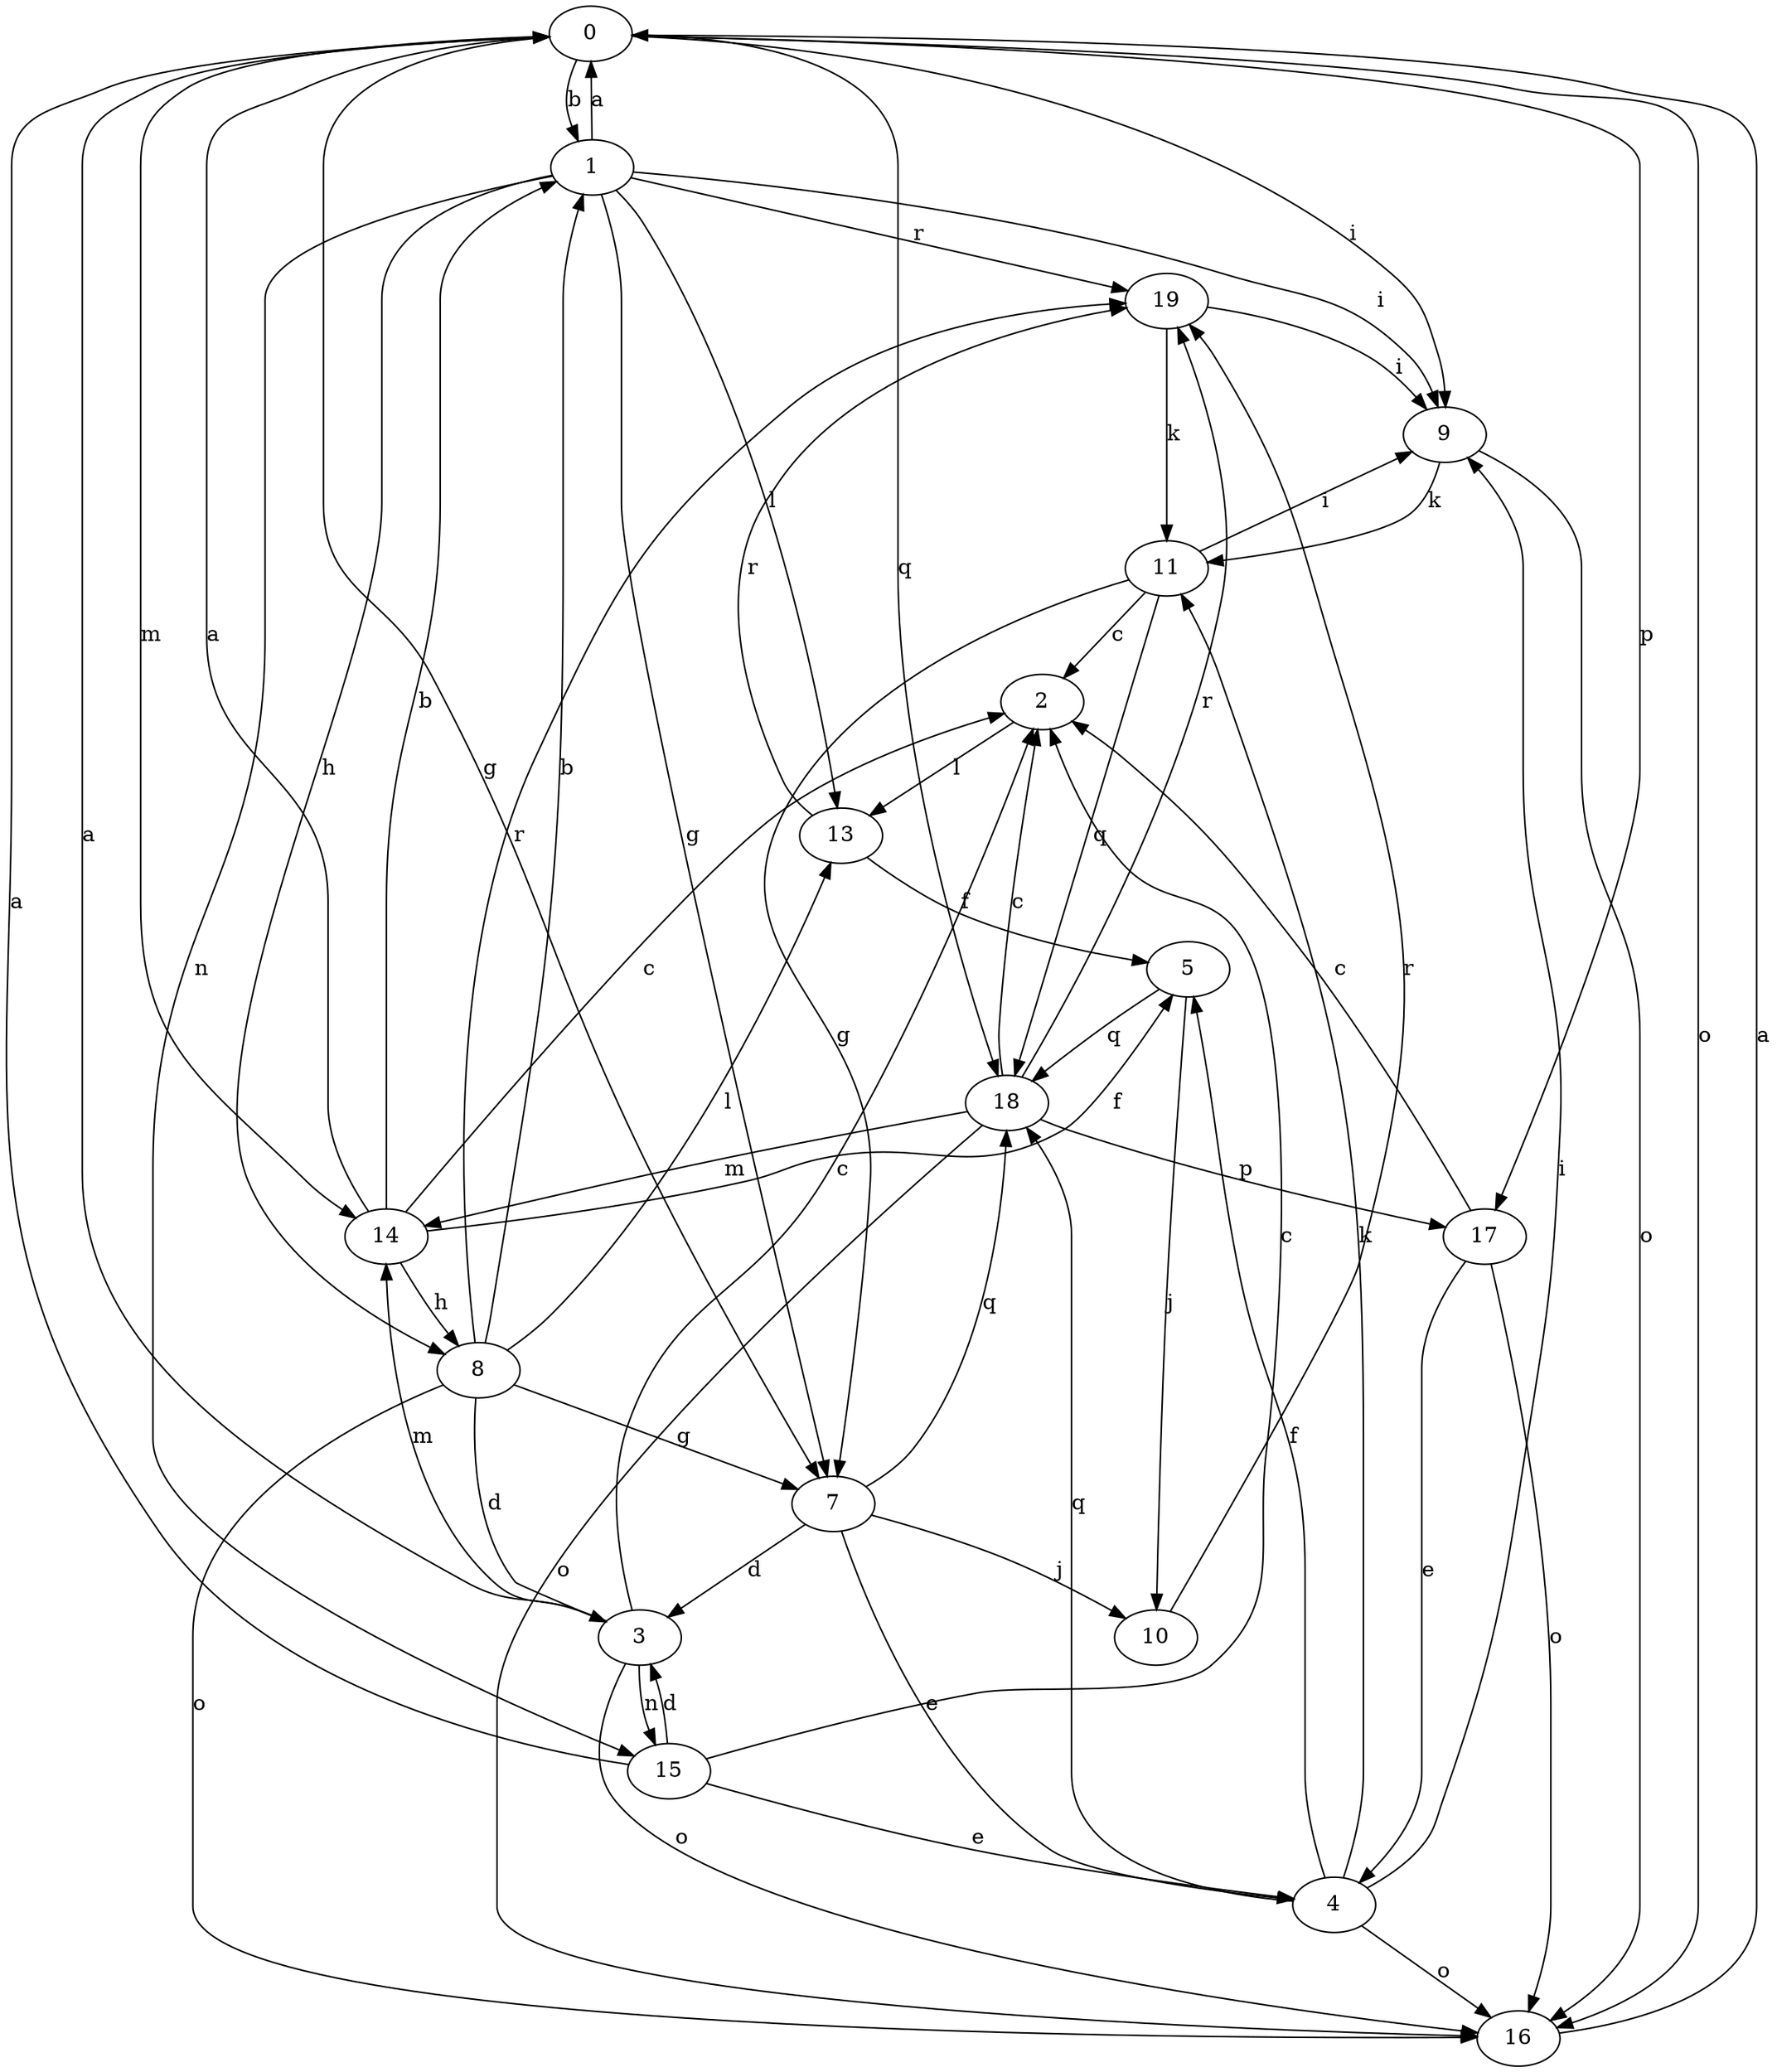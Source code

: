 strict digraph  {
0;
1;
2;
3;
4;
5;
7;
8;
9;
10;
11;
13;
14;
15;
16;
17;
18;
19;
0 -> 1  [label=b];
0 -> 7  [label=g];
0 -> 9  [label=i];
0 -> 14  [label=m];
0 -> 16  [label=o];
0 -> 17  [label=p];
0 -> 18  [label=q];
1 -> 0  [label=a];
1 -> 7  [label=g];
1 -> 8  [label=h];
1 -> 9  [label=i];
1 -> 13  [label=l];
1 -> 15  [label=n];
1 -> 19  [label=r];
2 -> 13  [label=l];
3 -> 0  [label=a];
3 -> 2  [label=c];
3 -> 14  [label=m];
3 -> 15  [label=n];
3 -> 16  [label=o];
4 -> 5  [label=f];
4 -> 9  [label=i];
4 -> 11  [label=k];
4 -> 16  [label=o];
4 -> 18  [label=q];
5 -> 10  [label=j];
5 -> 18  [label=q];
7 -> 3  [label=d];
7 -> 4  [label=e];
7 -> 10  [label=j];
7 -> 18  [label=q];
8 -> 1  [label=b];
8 -> 3  [label=d];
8 -> 7  [label=g];
8 -> 13  [label=l];
8 -> 16  [label=o];
8 -> 19  [label=r];
9 -> 11  [label=k];
9 -> 16  [label=o];
10 -> 19  [label=r];
11 -> 2  [label=c];
11 -> 7  [label=g];
11 -> 9  [label=i];
11 -> 18  [label=q];
13 -> 5  [label=f];
13 -> 19  [label=r];
14 -> 0  [label=a];
14 -> 1  [label=b];
14 -> 2  [label=c];
14 -> 5  [label=f];
14 -> 8  [label=h];
15 -> 0  [label=a];
15 -> 2  [label=c];
15 -> 3  [label=d];
15 -> 4  [label=e];
16 -> 0  [label=a];
17 -> 2  [label=c];
17 -> 4  [label=e];
17 -> 16  [label=o];
18 -> 2  [label=c];
18 -> 14  [label=m];
18 -> 16  [label=o];
18 -> 17  [label=p];
18 -> 19  [label=r];
19 -> 9  [label=i];
19 -> 11  [label=k];
}
